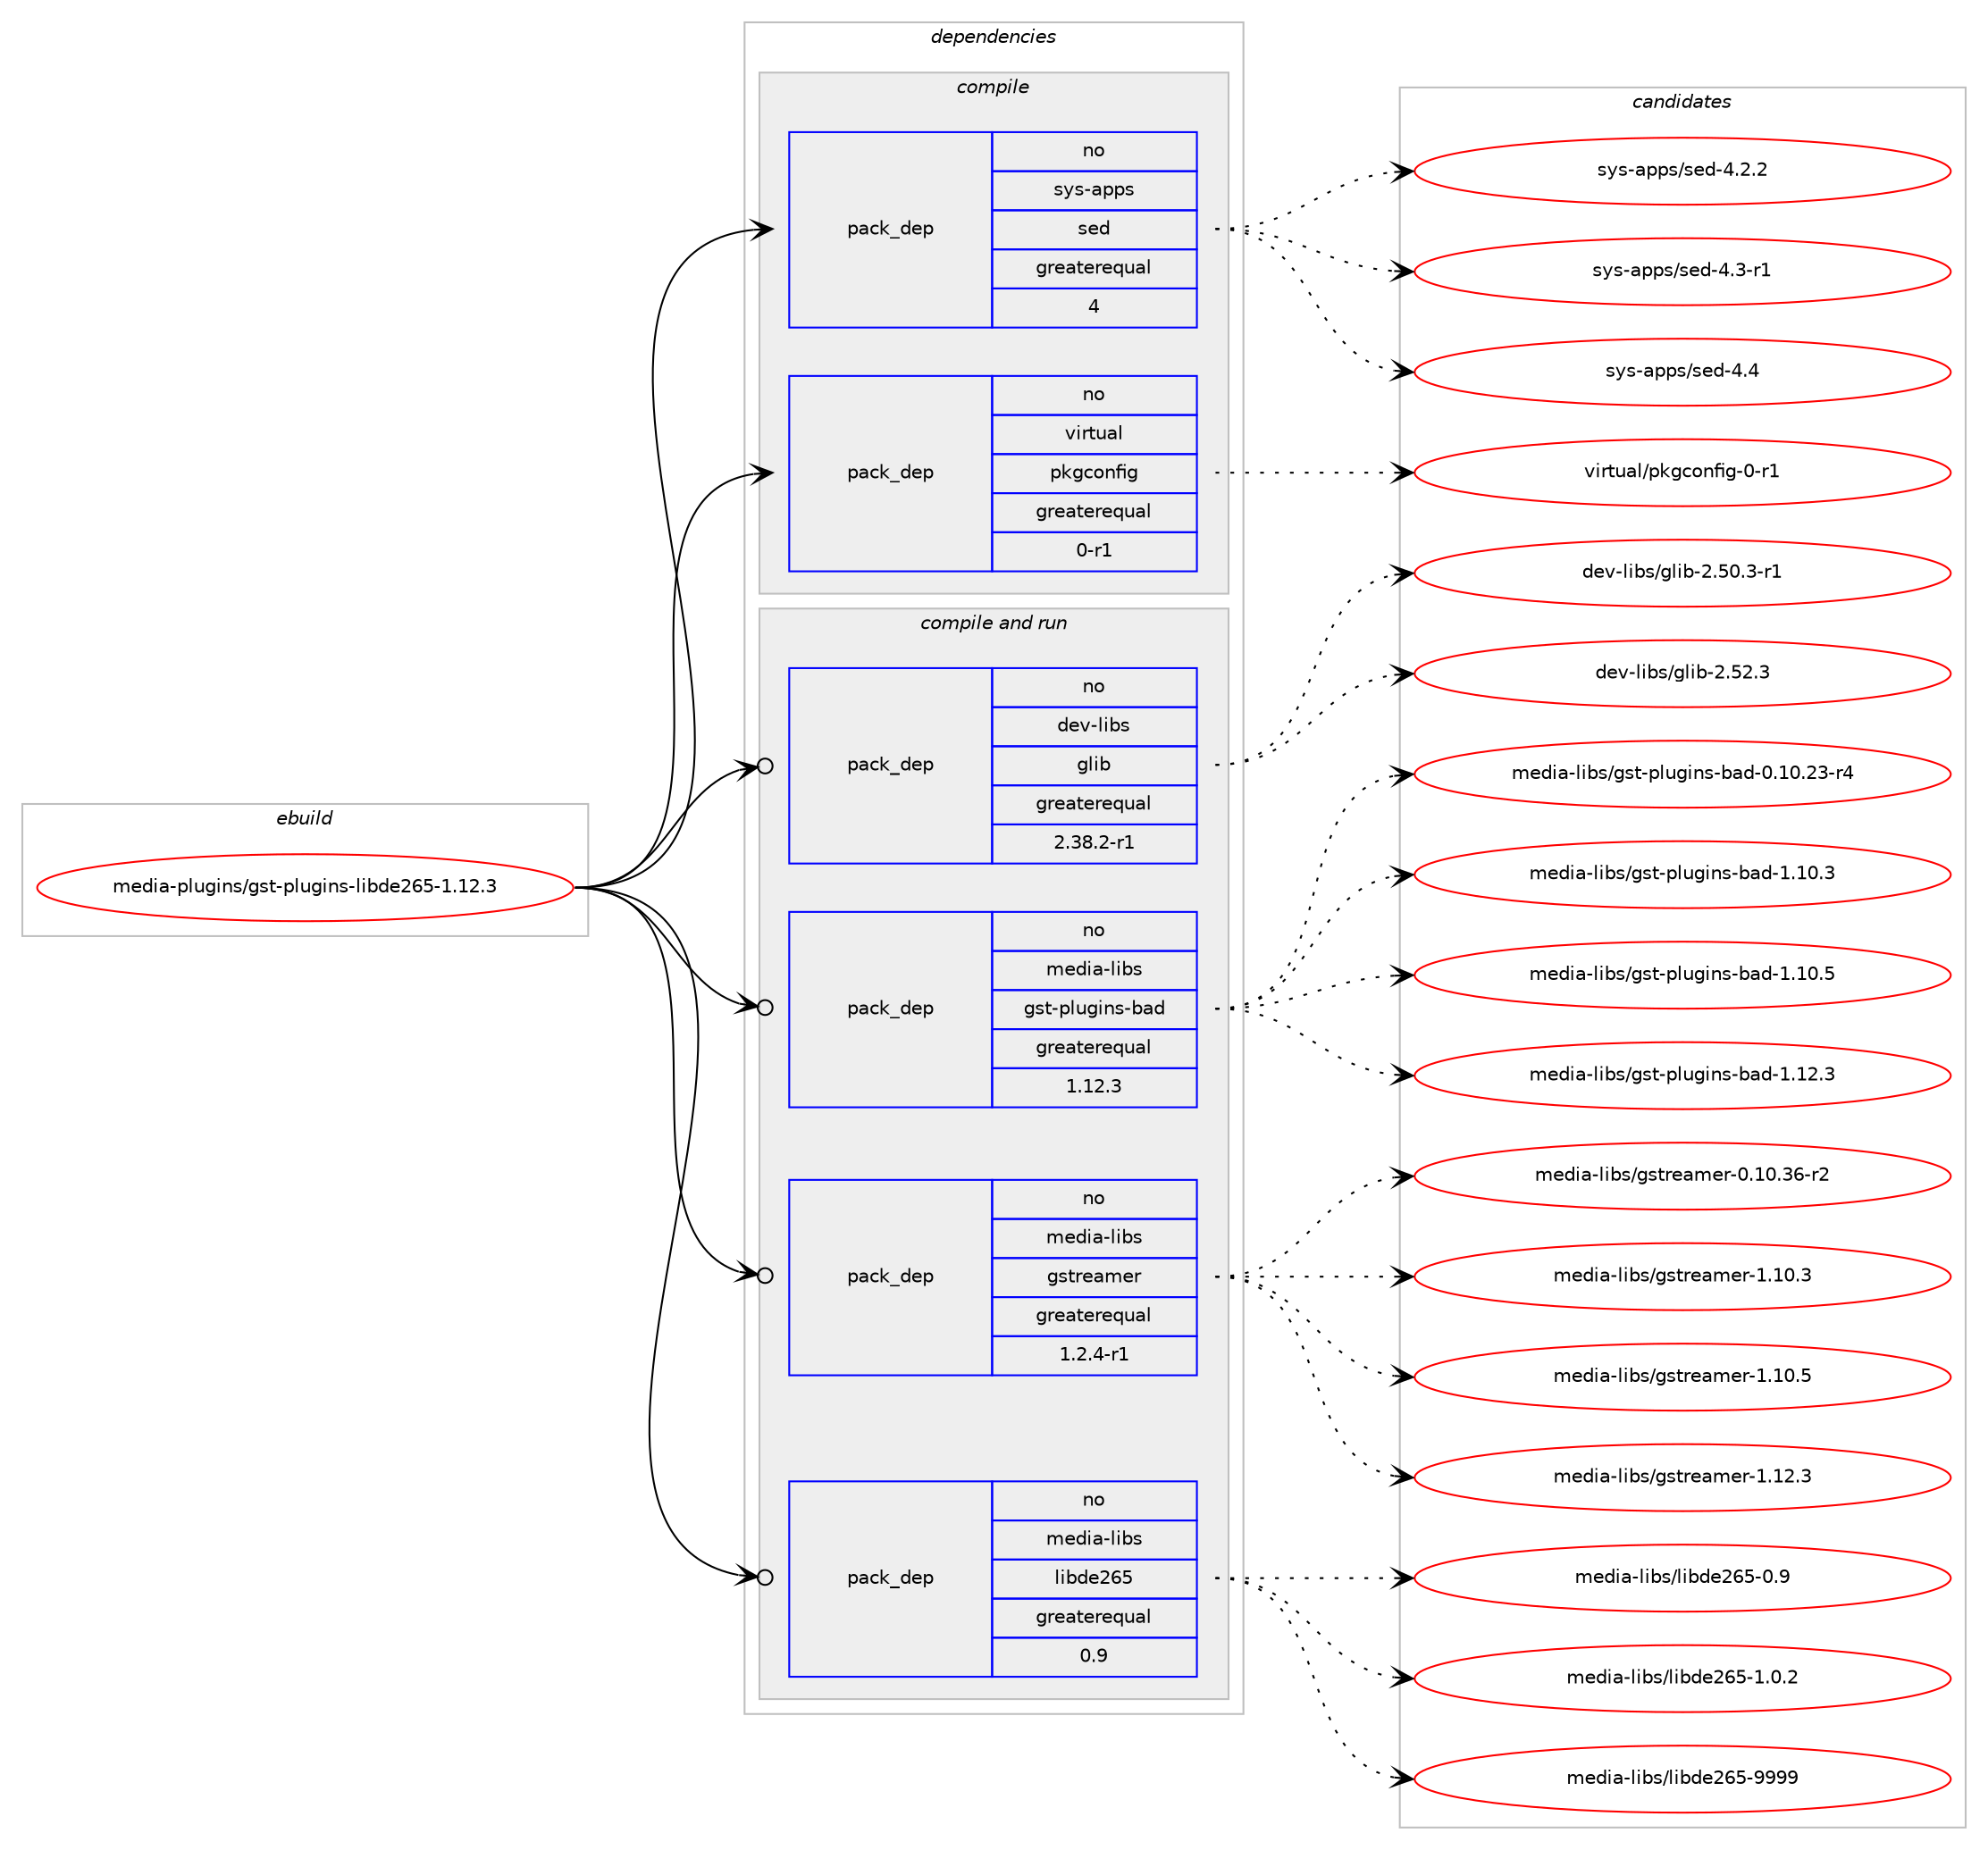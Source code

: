 digraph prolog {

# *************
# Graph options
# *************

newrank=true;
concentrate=true;
compound=true;
graph [rankdir=LR,fontname=Helvetica,fontsize=10,ranksep=1.5];#, ranksep=2.5, nodesep=0.2];
edge  [arrowhead=vee];
node  [fontname=Helvetica,fontsize=10];

# **********
# The ebuild
# **********

subgraph cluster_leftcol {
color=gray;
rank=same;
label=<<i>ebuild</i>>;
id [label="media-plugins/gst-plugins-libde265-1.12.3", color=red, width=4, href="../media-plugins/gst-plugins-libde265-1.12.3.svg"];
}

# ****************
# The dependencies
# ****************

subgraph cluster_midcol {
color=gray;
label=<<i>dependencies</i>>;
subgraph cluster_compile {
fillcolor="#eeeeee";
style=filled;
label=<<i>compile</i>>;
subgraph pack275157 {
dependency373336 [label=<<TABLE BORDER="0" CELLBORDER="1" CELLSPACING="0" CELLPADDING="4" WIDTH="220"><TR><TD ROWSPAN="6" CELLPADDING="30">pack_dep</TD></TR><TR><TD WIDTH="110">no</TD></TR><TR><TD>sys-apps</TD></TR><TR><TD>sed</TD></TR><TR><TD>greaterequal</TD></TR><TR><TD>4</TD></TR></TABLE>>, shape=none, color=blue];
}
id:e -> dependency373336:w [weight=20,style="solid",arrowhead="vee"];
subgraph pack275158 {
dependency373337 [label=<<TABLE BORDER="0" CELLBORDER="1" CELLSPACING="0" CELLPADDING="4" WIDTH="220"><TR><TD ROWSPAN="6" CELLPADDING="30">pack_dep</TD></TR><TR><TD WIDTH="110">no</TD></TR><TR><TD>virtual</TD></TR><TR><TD>pkgconfig</TD></TR><TR><TD>greaterequal</TD></TR><TR><TD>0-r1</TD></TR></TABLE>>, shape=none, color=blue];
}
id:e -> dependency373337:w [weight=20,style="solid",arrowhead="vee"];
}
subgraph cluster_compileandrun {
fillcolor="#eeeeee";
style=filled;
label=<<i>compile and run</i>>;
subgraph pack275159 {
dependency373338 [label=<<TABLE BORDER="0" CELLBORDER="1" CELLSPACING="0" CELLPADDING="4" WIDTH="220"><TR><TD ROWSPAN="6" CELLPADDING="30">pack_dep</TD></TR><TR><TD WIDTH="110">no</TD></TR><TR><TD>dev-libs</TD></TR><TR><TD>glib</TD></TR><TR><TD>greaterequal</TD></TR><TR><TD>2.38.2-r1</TD></TR></TABLE>>, shape=none, color=blue];
}
id:e -> dependency373338:w [weight=20,style="solid",arrowhead="odotvee"];
subgraph pack275160 {
dependency373339 [label=<<TABLE BORDER="0" CELLBORDER="1" CELLSPACING="0" CELLPADDING="4" WIDTH="220"><TR><TD ROWSPAN="6" CELLPADDING="30">pack_dep</TD></TR><TR><TD WIDTH="110">no</TD></TR><TR><TD>media-libs</TD></TR><TR><TD>gst-plugins-bad</TD></TR><TR><TD>greaterequal</TD></TR><TR><TD>1.12.3</TD></TR></TABLE>>, shape=none, color=blue];
}
id:e -> dependency373339:w [weight=20,style="solid",arrowhead="odotvee"];
subgraph pack275161 {
dependency373340 [label=<<TABLE BORDER="0" CELLBORDER="1" CELLSPACING="0" CELLPADDING="4" WIDTH="220"><TR><TD ROWSPAN="6" CELLPADDING="30">pack_dep</TD></TR><TR><TD WIDTH="110">no</TD></TR><TR><TD>media-libs</TD></TR><TR><TD>gstreamer</TD></TR><TR><TD>greaterequal</TD></TR><TR><TD>1.2.4-r1</TD></TR></TABLE>>, shape=none, color=blue];
}
id:e -> dependency373340:w [weight=20,style="solid",arrowhead="odotvee"];
subgraph pack275162 {
dependency373341 [label=<<TABLE BORDER="0" CELLBORDER="1" CELLSPACING="0" CELLPADDING="4" WIDTH="220"><TR><TD ROWSPAN="6" CELLPADDING="30">pack_dep</TD></TR><TR><TD WIDTH="110">no</TD></TR><TR><TD>media-libs</TD></TR><TR><TD>libde265</TD></TR><TR><TD>greaterequal</TD></TR><TR><TD>0.9</TD></TR></TABLE>>, shape=none, color=blue];
}
id:e -> dependency373341:w [weight=20,style="solid",arrowhead="odotvee"];
}
subgraph cluster_run {
fillcolor="#eeeeee";
style=filled;
label=<<i>run</i>>;
}
}

# **************
# The candidates
# **************

subgraph cluster_choices {
rank=same;
color=gray;
label=<<i>candidates</i>>;

subgraph choice275157 {
color=black;
nodesep=1;
choice115121115459711211211547115101100455246504650 [label="sys-apps/sed-4.2.2", color=red, width=4,href="../sys-apps/sed-4.2.2.svg"];
choice115121115459711211211547115101100455246514511449 [label="sys-apps/sed-4.3-r1", color=red, width=4,href="../sys-apps/sed-4.3-r1.svg"];
choice11512111545971121121154711510110045524652 [label="sys-apps/sed-4.4", color=red, width=4,href="../sys-apps/sed-4.4.svg"];
dependency373336:e -> choice115121115459711211211547115101100455246504650:w [style=dotted,weight="100"];
dependency373336:e -> choice115121115459711211211547115101100455246514511449:w [style=dotted,weight="100"];
dependency373336:e -> choice11512111545971121121154711510110045524652:w [style=dotted,weight="100"];
}
subgraph choice275158 {
color=black;
nodesep=1;
choice11810511411611797108471121071039911111010210510345484511449 [label="virtual/pkgconfig-0-r1", color=red, width=4,href="../virtual/pkgconfig-0-r1.svg"];
dependency373337:e -> choice11810511411611797108471121071039911111010210510345484511449:w [style=dotted,weight="100"];
}
subgraph choice275159 {
color=black;
nodesep=1;
choice10010111845108105981154710310810598455046534846514511449 [label="dev-libs/glib-2.50.3-r1", color=red, width=4,href="../dev-libs/glib-2.50.3-r1.svg"];
choice1001011184510810598115471031081059845504653504651 [label="dev-libs/glib-2.52.3", color=red, width=4,href="../dev-libs/glib-2.52.3.svg"];
dependency373338:e -> choice10010111845108105981154710310810598455046534846514511449:w [style=dotted,weight="100"];
dependency373338:e -> choice1001011184510810598115471031081059845504653504651:w [style=dotted,weight="100"];
}
subgraph choice275160 {
color=black;
nodesep=1;
choice109101100105974510810598115471031151164511210811710310511011545989710045484649484650514511452 [label="media-libs/gst-plugins-bad-0.10.23-r4", color=red, width=4,href="../media-libs/gst-plugins-bad-0.10.23-r4.svg"];
choice109101100105974510810598115471031151164511210811710310511011545989710045494649484651 [label="media-libs/gst-plugins-bad-1.10.3", color=red, width=4,href="../media-libs/gst-plugins-bad-1.10.3.svg"];
choice109101100105974510810598115471031151164511210811710310511011545989710045494649484653 [label="media-libs/gst-plugins-bad-1.10.5", color=red, width=4,href="../media-libs/gst-plugins-bad-1.10.5.svg"];
choice109101100105974510810598115471031151164511210811710310511011545989710045494649504651 [label="media-libs/gst-plugins-bad-1.12.3", color=red, width=4,href="../media-libs/gst-plugins-bad-1.12.3.svg"];
dependency373339:e -> choice109101100105974510810598115471031151164511210811710310511011545989710045484649484650514511452:w [style=dotted,weight="100"];
dependency373339:e -> choice109101100105974510810598115471031151164511210811710310511011545989710045494649484651:w [style=dotted,weight="100"];
dependency373339:e -> choice109101100105974510810598115471031151164511210811710310511011545989710045494649484653:w [style=dotted,weight="100"];
dependency373339:e -> choice109101100105974510810598115471031151164511210811710310511011545989710045494649504651:w [style=dotted,weight="100"];
}
subgraph choice275161 {
color=black;
nodesep=1;
choice109101100105974510810598115471031151161141019710910111445484649484651544511450 [label="media-libs/gstreamer-0.10.36-r2", color=red, width=4,href="../media-libs/gstreamer-0.10.36-r2.svg"];
choice109101100105974510810598115471031151161141019710910111445494649484651 [label="media-libs/gstreamer-1.10.3", color=red, width=4,href="../media-libs/gstreamer-1.10.3.svg"];
choice109101100105974510810598115471031151161141019710910111445494649484653 [label="media-libs/gstreamer-1.10.5", color=red, width=4,href="../media-libs/gstreamer-1.10.5.svg"];
choice109101100105974510810598115471031151161141019710910111445494649504651 [label="media-libs/gstreamer-1.12.3", color=red, width=4,href="../media-libs/gstreamer-1.12.3.svg"];
dependency373340:e -> choice109101100105974510810598115471031151161141019710910111445484649484651544511450:w [style=dotted,weight="100"];
dependency373340:e -> choice109101100105974510810598115471031151161141019710910111445494649484651:w [style=dotted,weight="100"];
dependency373340:e -> choice109101100105974510810598115471031151161141019710910111445494649484653:w [style=dotted,weight="100"];
dependency373340:e -> choice109101100105974510810598115471031151161141019710910111445494649504651:w [style=dotted,weight="100"];
}
subgraph choice275162 {
color=black;
nodesep=1;
choice109101100105974510810598115471081059810010150545345484657 [label="media-libs/libde265-0.9", color=red, width=4,href="../media-libs/libde265-0.9.svg"];
choice1091011001059745108105981154710810598100101505453454946484650 [label="media-libs/libde265-1.0.2", color=red, width=4,href="../media-libs/libde265-1.0.2.svg"];
choice10910110010597451081059811547108105981001015054534557575757 [label="media-libs/libde265-9999", color=red, width=4,href="../media-libs/libde265-9999.svg"];
dependency373341:e -> choice109101100105974510810598115471081059810010150545345484657:w [style=dotted,weight="100"];
dependency373341:e -> choice1091011001059745108105981154710810598100101505453454946484650:w [style=dotted,weight="100"];
dependency373341:e -> choice10910110010597451081059811547108105981001015054534557575757:w [style=dotted,weight="100"];
}
}

}
